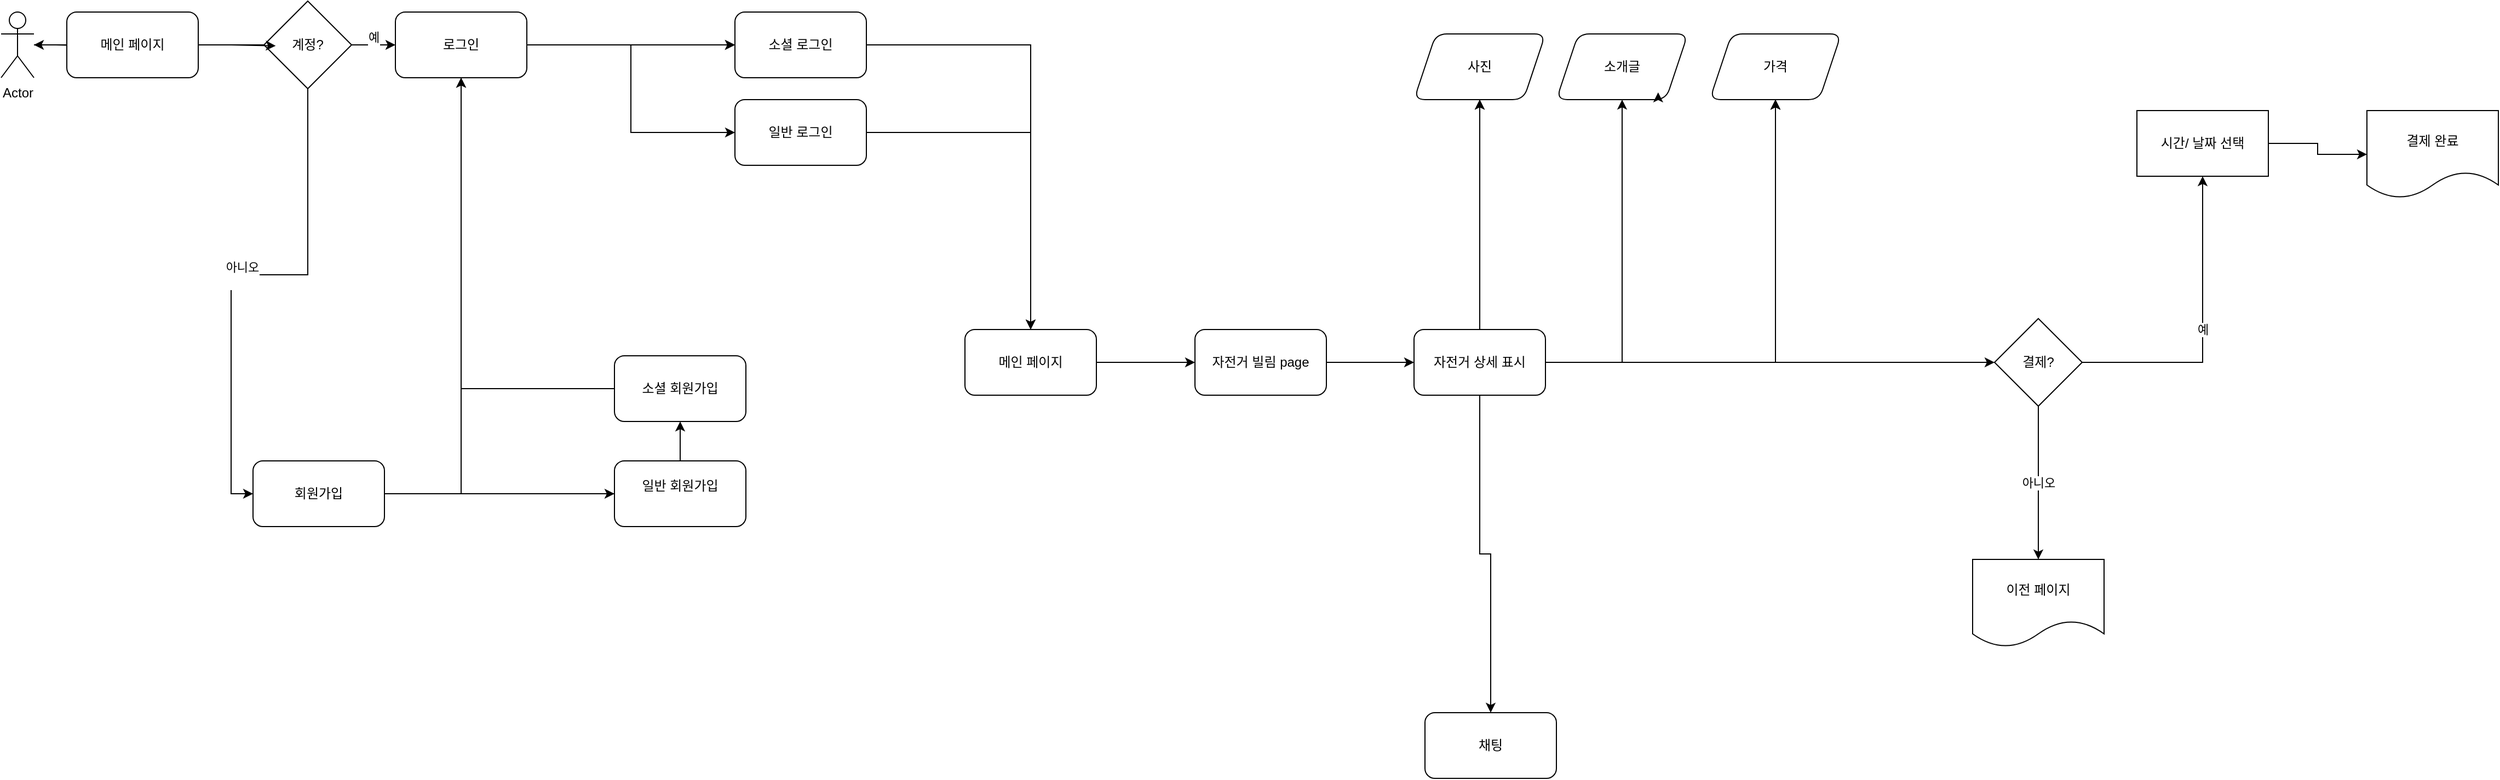 <mxfile version="24.7.7">
  <diagram name="페이지-1" id="FCz4SXdJHhQecE2kZBdf">
    <mxGraphModel dx="1302" dy="717" grid="1" gridSize="10" guides="1" tooltips="1" connect="1" arrows="1" fold="1" page="1" pageScale="1" pageWidth="1169" pageHeight="827" math="0" shadow="0">
      <root>
        <mxCell id="0" />
        <mxCell id="1" parent="0" />
        <mxCell id="M4VqLEH75E30nGxWT7uN-1" value="Actor" style="shape=umlActor;verticalLabelPosition=bottom;verticalAlign=top;html=1;outlineConnect=0;" vertex="1" parent="1">
          <mxGeometry x="10" y="40" width="30" height="60" as="geometry" />
        </mxCell>
        <mxCell id="M4VqLEH75E30nGxWT7uN-9" value="예&lt;div&gt;&lt;br&gt;&lt;/div&gt;" style="edgeStyle=orthogonalEdgeStyle;rounded=0;orthogonalLoop=1;jettySize=auto;html=1;exitX=1;exitY=0.5;exitDx=0;exitDy=0;" edge="1" parent="1" source="M4VqLEH75E30nGxWT7uN-3" target="M4VqLEH75E30nGxWT7uN-8">
          <mxGeometry relative="1" as="geometry" />
        </mxCell>
        <mxCell id="M4VqLEH75E30nGxWT7uN-12" value="아니오&lt;div&gt;&lt;br&gt;&lt;/div&gt;" style="edgeStyle=orthogonalEdgeStyle;rounded=0;orthogonalLoop=1;jettySize=auto;html=1;entryX=0;entryY=0.5;entryDx=0;entryDy=0;" edge="1" parent="1" source="M4VqLEH75E30nGxWT7uN-3" target="M4VqLEH75E30nGxWT7uN-11">
          <mxGeometry relative="1" as="geometry" />
        </mxCell>
        <mxCell id="M4VqLEH75E30nGxWT7uN-20" value="" style="edgeStyle=orthogonalEdgeStyle;rounded=0;orthogonalLoop=1;jettySize=auto;html=1;" edge="1" parent="1" source="M4VqLEH75E30nGxWT7uN-3" target="M4VqLEH75E30nGxWT7uN-1">
          <mxGeometry relative="1" as="geometry" />
        </mxCell>
        <mxCell id="M4VqLEH75E30nGxWT7uN-3" value="계정?" style="rhombus;whiteSpace=wrap;html=1;rounded=0;" vertex="1" parent="1">
          <mxGeometry x="250" y="30" width="80" height="80" as="geometry" />
        </mxCell>
        <mxCell id="M4VqLEH75E30nGxWT7uN-7" style="edgeStyle=orthogonalEdgeStyle;rounded=0;orthogonalLoop=1;jettySize=auto;html=1;entryX=0.134;entryY=0.511;entryDx=0;entryDy=0;entryPerimeter=0;" edge="1" parent="1" source="M4VqLEH75E30nGxWT7uN-21" target="M4VqLEH75E30nGxWT7uN-3">
          <mxGeometry relative="1" as="geometry" />
        </mxCell>
        <mxCell id="M4VqLEH75E30nGxWT7uN-16" value="" style="edgeStyle=orthogonalEdgeStyle;rounded=0;orthogonalLoop=1;jettySize=auto;html=1;" edge="1" parent="1" source="M4VqLEH75E30nGxWT7uN-8" target="M4VqLEH75E30nGxWT7uN-15">
          <mxGeometry relative="1" as="geometry" />
        </mxCell>
        <mxCell id="M4VqLEH75E30nGxWT7uN-17" value="" style="edgeStyle=orthogonalEdgeStyle;rounded=0;orthogonalLoop=1;jettySize=auto;html=1;" edge="1" parent="1" source="M4VqLEH75E30nGxWT7uN-8" target="M4VqLEH75E30nGxWT7uN-15">
          <mxGeometry relative="1" as="geometry" />
        </mxCell>
        <mxCell id="M4VqLEH75E30nGxWT7uN-19" style="edgeStyle=orthogonalEdgeStyle;rounded=0;orthogonalLoop=1;jettySize=auto;html=1;entryX=0;entryY=0.5;entryDx=0;entryDy=0;" edge="1" parent="1" source="M4VqLEH75E30nGxWT7uN-8" target="M4VqLEH75E30nGxWT7uN-18">
          <mxGeometry relative="1" as="geometry" />
        </mxCell>
        <mxCell id="M4VqLEH75E30nGxWT7uN-8" value="로그인" style="rounded=1;whiteSpace=wrap;html=1;" vertex="1" parent="1">
          <mxGeometry x="370" y="40" width="120" height="60" as="geometry" />
        </mxCell>
        <mxCell id="M4VqLEH75E30nGxWT7uN-24" value="" style="edgeStyle=orthogonalEdgeStyle;rounded=0;orthogonalLoop=1;jettySize=auto;html=1;" edge="1" parent="1" source="M4VqLEH75E30nGxWT7uN-11" target="M4VqLEH75E30nGxWT7uN-23">
          <mxGeometry relative="1" as="geometry" />
        </mxCell>
        <mxCell id="M4VqLEH75E30nGxWT7uN-27" style="edgeStyle=orthogonalEdgeStyle;rounded=0;orthogonalLoop=1;jettySize=auto;html=1;entryX=0;entryY=0.5;entryDx=0;entryDy=0;" edge="1" parent="1" source="M4VqLEH75E30nGxWT7uN-11" target="M4VqLEH75E30nGxWT7uN-25">
          <mxGeometry relative="1" as="geometry" />
        </mxCell>
        <mxCell id="M4VqLEH75E30nGxWT7uN-11" value="회원가입" style="rounded=1;whiteSpace=wrap;html=1;" vertex="1" parent="1">
          <mxGeometry x="240" y="450" width="120" height="60" as="geometry" />
        </mxCell>
        <mxCell id="M4VqLEH75E30nGxWT7uN-29" value="" style="edgeStyle=orthogonalEdgeStyle;rounded=0;orthogonalLoop=1;jettySize=auto;html=1;" edge="1" parent="1" source="M4VqLEH75E30nGxWT7uN-15" target="M4VqLEH75E30nGxWT7uN-28">
          <mxGeometry relative="1" as="geometry" />
        </mxCell>
        <mxCell id="M4VqLEH75E30nGxWT7uN-15" value="소셜 로그인" style="rounded=1;whiteSpace=wrap;html=1;" vertex="1" parent="1">
          <mxGeometry x="680" y="40" width="120" height="60" as="geometry" />
        </mxCell>
        <mxCell id="M4VqLEH75E30nGxWT7uN-18" value="일반 로그인" style="rounded=1;whiteSpace=wrap;html=1;" vertex="1" parent="1">
          <mxGeometry x="680" y="120" width="120" height="60" as="geometry" />
        </mxCell>
        <mxCell id="M4VqLEH75E30nGxWT7uN-22" value="" style="edgeStyle=orthogonalEdgeStyle;rounded=0;orthogonalLoop=1;jettySize=auto;html=1;entryX=0.134;entryY=0.511;entryDx=0;entryDy=0;entryPerimeter=0;" edge="1" parent="1" source="M4VqLEH75E30nGxWT7uN-1" target="M4VqLEH75E30nGxWT7uN-21">
          <mxGeometry relative="1" as="geometry">
            <mxPoint x="40" y="70" as="sourcePoint" />
            <mxPoint x="151" y="71" as="targetPoint" />
          </mxGeometry>
        </mxCell>
        <mxCell id="M4VqLEH75E30nGxWT7uN-21" value="메인 페이지" style="rounded=1;whiteSpace=wrap;html=1;" vertex="1" parent="1">
          <mxGeometry x="70" y="40" width="120" height="60" as="geometry" />
        </mxCell>
        <mxCell id="M4VqLEH75E30nGxWT7uN-32" style="edgeStyle=orthogonalEdgeStyle;rounded=0;orthogonalLoop=1;jettySize=auto;html=1;" edge="1" parent="1" source="M4VqLEH75E30nGxWT7uN-23" target="M4VqLEH75E30nGxWT7uN-8">
          <mxGeometry relative="1" as="geometry" />
        </mxCell>
        <mxCell id="M4VqLEH75E30nGxWT7uN-23" value="소셜 회원가입" style="rounded=1;whiteSpace=wrap;html=1;" vertex="1" parent="1">
          <mxGeometry x="570" y="354" width="120" height="60" as="geometry" />
        </mxCell>
        <mxCell id="M4VqLEH75E30nGxWT7uN-33" style="edgeStyle=orthogonalEdgeStyle;rounded=0;orthogonalLoop=1;jettySize=auto;html=1;" edge="1" parent="1" source="M4VqLEH75E30nGxWT7uN-25" target="M4VqLEH75E30nGxWT7uN-8">
          <mxGeometry relative="1" as="geometry" />
        </mxCell>
        <mxCell id="M4VqLEH75E30nGxWT7uN-25" value="일반 회원가입&lt;div&gt;&lt;br&gt;&lt;/div&gt;" style="rounded=1;whiteSpace=wrap;html=1;" vertex="1" parent="1">
          <mxGeometry x="570" y="450" width="120" height="60" as="geometry" />
        </mxCell>
        <mxCell id="M4VqLEH75E30nGxWT7uN-35" value="" style="edgeStyle=orthogonalEdgeStyle;rounded=0;orthogonalLoop=1;jettySize=auto;html=1;" edge="1" parent="1" source="M4VqLEH75E30nGxWT7uN-28" target="M4VqLEH75E30nGxWT7uN-34">
          <mxGeometry relative="1" as="geometry" />
        </mxCell>
        <mxCell id="M4VqLEH75E30nGxWT7uN-28" value="메인 페이지" style="rounded=1;whiteSpace=wrap;html=1;" vertex="1" parent="1">
          <mxGeometry x="890" y="330" width="120" height="60" as="geometry" />
        </mxCell>
        <mxCell id="M4VqLEH75E30nGxWT7uN-31" style="edgeStyle=orthogonalEdgeStyle;rounded=0;orthogonalLoop=1;jettySize=auto;html=1;" edge="1" parent="1" source="M4VqLEH75E30nGxWT7uN-18" target="M4VqLEH75E30nGxWT7uN-28">
          <mxGeometry relative="1" as="geometry">
            <mxPoint x="860" y="111.54" as="sourcePoint" />
            <mxPoint x="992.64" y="270.0" as="targetPoint" />
          </mxGeometry>
        </mxCell>
        <mxCell id="M4VqLEH75E30nGxWT7uN-37" value="" style="edgeStyle=orthogonalEdgeStyle;rounded=0;orthogonalLoop=1;jettySize=auto;html=1;" edge="1" parent="1" source="M4VqLEH75E30nGxWT7uN-34" target="M4VqLEH75E30nGxWT7uN-36">
          <mxGeometry relative="1" as="geometry" />
        </mxCell>
        <mxCell id="M4VqLEH75E30nGxWT7uN-34" value="자전거 빌림 page" style="rounded=1;whiteSpace=wrap;html=1;" vertex="1" parent="1">
          <mxGeometry x="1100" y="330" width="120" height="60" as="geometry" />
        </mxCell>
        <mxCell id="M4VqLEH75E30nGxWT7uN-39" value="" style="edgeStyle=orthogonalEdgeStyle;rounded=0;orthogonalLoop=1;jettySize=auto;html=1;" edge="1" parent="1" source="M4VqLEH75E30nGxWT7uN-36" target="M4VqLEH75E30nGxWT7uN-38">
          <mxGeometry relative="1" as="geometry" />
        </mxCell>
        <mxCell id="M4VqLEH75E30nGxWT7uN-44" style="edgeStyle=orthogonalEdgeStyle;rounded=0;orthogonalLoop=1;jettySize=auto;html=1;" edge="1" parent="1" source="M4VqLEH75E30nGxWT7uN-36" target="M4VqLEH75E30nGxWT7uN-42">
          <mxGeometry relative="1" as="geometry" />
        </mxCell>
        <mxCell id="M4VqLEH75E30nGxWT7uN-46" style="edgeStyle=orthogonalEdgeStyle;rounded=0;orthogonalLoop=1;jettySize=auto;html=1;" edge="1" parent="1" source="M4VqLEH75E30nGxWT7uN-36" target="M4VqLEH75E30nGxWT7uN-45">
          <mxGeometry relative="1" as="geometry" />
        </mxCell>
        <mxCell id="M4VqLEH75E30nGxWT7uN-52" style="edgeStyle=orthogonalEdgeStyle;rounded=0;orthogonalLoop=1;jettySize=auto;html=1;" edge="1" parent="1" source="M4VqLEH75E30nGxWT7uN-36" target="M4VqLEH75E30nGxWT7uN-51">
          <mxGeometry relative="1" as="geometry" />
        </mxCell>
        <mxCell id="M4VqLEH75E30nGxWT7uN-58" style="edgeStyle=orthogonalEdgeStyle;rounded=0;orthogonalLoop=1;jettySize=auto;html=1;" edge="1" parent="1" source="M4VqLEH75E30nGxWT7uN-36" target="M4VqLEH75E30nGxWT7uN-42">
          <mxGeometry relative="1" as="geometry" />
        </mxCell>
        <mxCell id="M4VqLEH75E30nGxWT7uN-60" style="edgeStyle=orthogonalEdgeStyle;rounded=0;orthogonalLoop=1;jettySize=auto;html=1;" edge="1" parent="1" source="M4VqLEH75E30nGxWT7uN-36" target="M4VqLEH75E30nGxWT7uN-38">
          <mxGeometry relative="1" as="geometry" />
        </mxCell>
        <mxCell id="M4VqLEH75E30nGxWT7uN-61" style="edgeStyle=orthogonalEdgeStyle;rounded=0;orthogonalLoop=1;jettySize=auto;html=1;" edge="1" parent="1" source="M4VqLEH75E30nGxWT7uN-36" target="M4VqLEH75E30nGxWT7uN-40">
          <mxGeometry relative="1" as="geometry" />
        </mxCell>
        <mxCell id="M4VqLEH75E30nGxWT7uN-36" value="자전거 상세 표시" style="rounded=1;whiteSpace=wrap;html=1;" vertex="1" parent="1">
          <mxGeometry x="1300" y="330" width="120" height="60" as="geometry" />
        </mxCell>
        <mxCell id="M4VqLEH75E30nGxWT7uN-38" value="&lt;div&gt;사진&lt;/div&gt;" style="shape=parallelogram;perimeter=parallelogramPerimeter;whiteSpace=wrap;html=1;fixedSize=1;rounded=1;" vertex="1" parent="1">
          <mxGeometry x="1300" y="60" width="120" height="60" as="geometry" />
        </mxCell>
        <mxCell id="M4VqLEH75E30nGxWT7uN-40" value="&lt;div&gt;소개글&lt;/div&gt;" style="shape=parallelogram;perimeter=parallelogramPerimeter;whiteSpace=wrap;html=1;fixedSize=1;rounded=1;" vertex="1" parent="1">
          <mxGeometry x="1430" y="60" width="120" height="60" as="geometry" />
        </mxCell>
        <mxCell id="M4VqLEH75E30nGxWT7uN-41" style="edgeStyle=orthogonalEdgeStyle;rounded=0;orthogonalLoop=1;jettySize=auto;html=1;exitX=0.75;exitY=1;exitDx=0;exitDy=0;entryX=0.774;entryY=0.89;entryDx=0;entryDy=0;entryPerimeter=0;" edge="1" parent="1" source="M4VqLEH75E30nGxWT7uN-40" target="M4VqLEH75E30nGxWT7uN-40">
          <mxGeometry relative="1" as="geometry" />
        </mxCell>
        <mxCell id="M4VqLEH75E30nGxWT7uN-48" value="예" style="edgeStyle=orthogonalEdgeStyle;rounded=0;orthogonalLoop=1;jettySize=auto;html=1;" edge="1" parent="1" source="M4VqLEH75E30nGxWT7uN-45" target="M4VqLEH75E30nGxWT7uN-47">
          <mxGeometry relative="1" as="geometry" />
        </mxCell>
        <mxCell id="M4VqLEH75E30nGxWT7uN-50" value="아니오" style="edgeStyle=orthogonalEdgeStyle;rounded=0;orthogonalLoop=1;jettySize=auto;html=1;" edge="1" parent="1" source="M4VqLEH75E30nGxWT7uN-45" target="M4VqLEH75E30nGxWT7uN-57">
          <mxGeometry relative="1" as="geometry">
            <mxPoint x="1870" y="530" as="targetPoint" />
          </mxGeometry>
        </mxCell>
        <mxCell id="M4VqLEH75E30nGxWT7uN-45" value="결제?" style="rhombus;whiteSpace=wrap;html=1;" vertex="1" parent="1">
          <mxGeometry x="1830" y="320" width="80" height="80" as="geometry" />
        </mxCell>
        <mxCell id="M4VqLEH75E30nGxWT7uN-54" value="" style="edgeStyle=orthogonalEdgeStyle;rounded=0;orthogonalLoop=1;jettySize=auto;html=1;" edge="1" parent="1" source="M4VqLEH75E30nGxWT7uN-47" target="M4VqLEH75E30nGxWT7uN-56">
          <mxGeometry relative="1" as="geometry">
            <mxPoint x="2160" y="160" as="targetPoint" />
          </mxGeometry>
        </mxCell>
        <mxCell id="M4VqLEH75E30nGxWT7uN-47" value="시간/ 날짜 선택" style="whiteSpace=wrap;html=1;" vertex="1" parent="1">
          <mxGeometry x="1960" y="130" width="120" height="60" as="geometry" />
        </mxCell>
        <mxCell id="M4VqLEH75E30nGxWT7uN-51" value="채팅" style="rounded=1;whiteSpace=wrap;html=1;" vertex="1" parent="1">
          <mxGeometry x="1310" y="680" width="120" height="60" as="geometry" />
        </mxCell>
        <mxCell id="M4VqLEH75E30nGxWT7uN-56" value="결제 완료" style="shape=document;whiteSpace=wrap;html=1;boundedLbl=1;" vertex="1" parent="1">
          <mxGeometry x="2170" y="130" width="120" height="80" as="geometry" />
        </mxCell>
        <mxCell id="M4VqLEH75E30nGxWT7uN-57" value="이전 페이지" style="shape=document;whiteSpace=wrap;html=1;boundedLbl=1;" vertex="1" parent="1">
          <mxGeometry x="1810" y="540" width="120" height="80" as="geometry" />
        </mxCell>
        <mxCell id="M4VqLEH75E30nGxWT7uN-59" value="" style="edgeStyle=orthogonalEdgeStyle;rounded=0;orthogonalLoop=1;jettySize=auto;html=1;" edge="1" parent="1" source="M4VqLEH75E30nGxWT7uN-36" target="M4VqLEH75E30nGxWT7uN-42">
          <mxGeometry relative="1" as="geometry">
            <mxPoint x="1370" y="330" as="sourcePoint" />
            <mxPoint x="1490" y="180" as="targetPoint" />
          </mxGeometry>
        </mxCell>
        <mxCell id="M4VqLEH75E30nGxWT7uN-42" value="&lt;div&gt;가격&lt;/div&gt;" style="shape=parallelogram;perimeter=parallelogramPerimeter;whiteSpace=wrap;html=1;fixedSize=1;rounded=1;" vertex="1" parent="1">
          <mxGeometry x="1570" y="60" width="120" height="60" as="geometry" />
        </mxCell>
      </root>
    </mxGraphModel>
  </diagram>
</mxfile>
